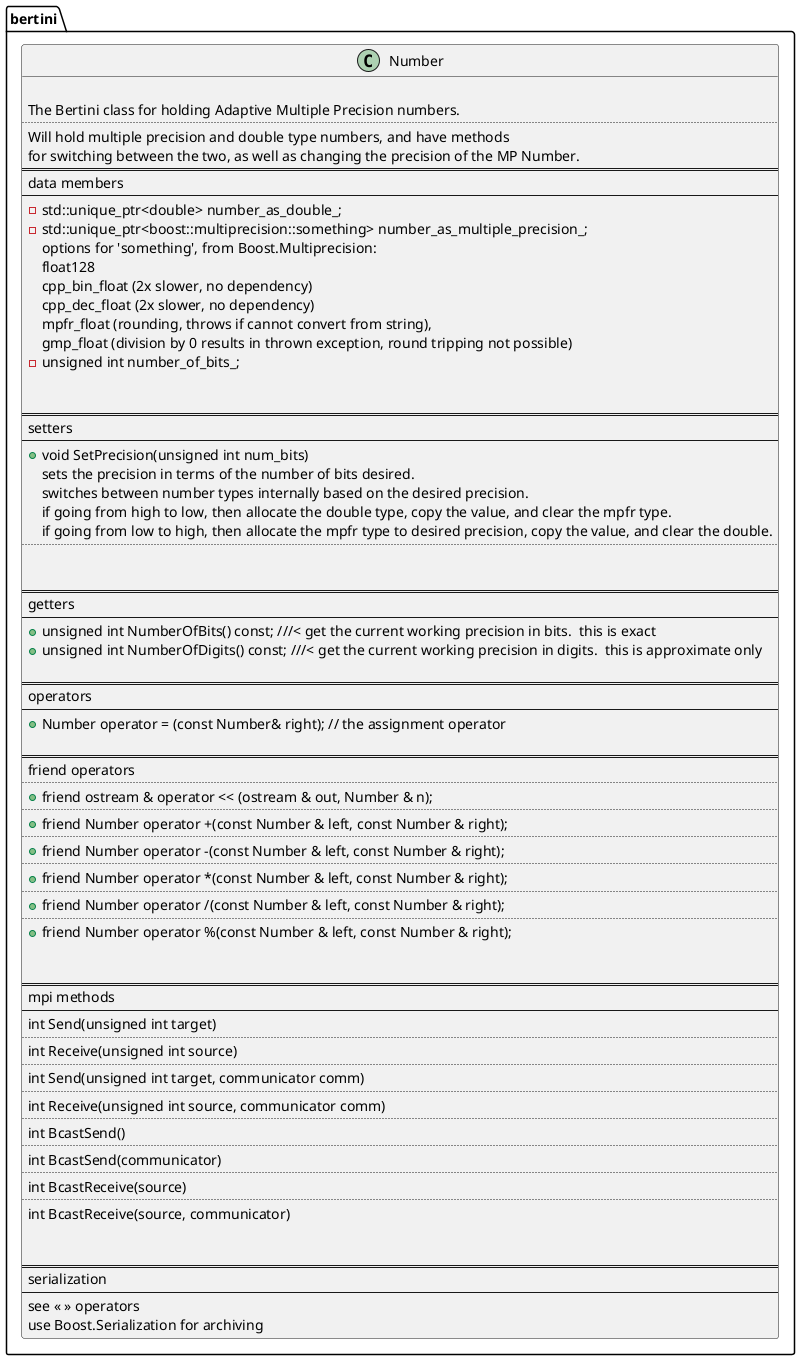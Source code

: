 










@startuml
namespace bertini{

class Number {

The Bertini class for holding Adaptive Multiple Precision numbers.
..
Will hold multiple precision and double type numbers, and have methods
for switching between the two, as well as changing the precision of the MP Number.
==
data members
--
-std::unique_ptr<double> number_as_double_;
-std::unique_ptr<boost::multiprecision::something> number_as_multiple_precision_;
	options for 'something', from Boost.Multiprecision:
			float128
			cpp_bin_float (2x slower, no dependency)
			cpp_dec_float (2x slower, no dependency)
			mpfr_float (rounding, throws if cannot convert from string),
			gmp_float (division by 0 results in thrown exception, round tripping not possible)
-unsigned int number_of_bits_;


==
setters
--
+void SetPrecision(unsigned int num_bits)
sets the precision in terms of the number of bits desired.
switches between number types internally based on the desired precision.
if going from high to low, then allocate the double type, copy the value, and clear the mpfr type.
if going from low to high, then allocate the mpfr type to desired precision, copy the value, and clear the double.
..


==
getters
--
+unsigned int NumberOfBits() const; ///< get the current working precision in bits.  this is exact
+unsigned int NumberOfDigits() const; ///< get the current working precision in digits.  this is approximate only

==
operators
--
+Number operator = (const Number& right); // the assignment operator

==
friend operators
..
+friend ostream & operator << (ostream & out, Number & n);
..
+friend Number operator +(const Number & left, const Number & right);
..
+friend Number operator -(const Number & left, const Number & right);
..
+friend Number operator *(const Number & left, const Number & right);
..
+friend Number operator /(const Number & left, const Number & right);
..
+friend Number operator %(const Number & left, const Number & right);


==
mpi methods
--
int Send(unsigned int target)
..
int Receive(unsigned int source)
..
int Send(unsigned int target, communicator comm)
..
int Receive(unsigned int source, communicator comm)
..
int BcastSend()
..
int BcastSend(communicator)
..
int BcastReceive(source)
..
int BcastReceive(source, communicator)


==
serialization
--
see << >> operators
use Boost.Serialization for archiving
}
}
@enduml







